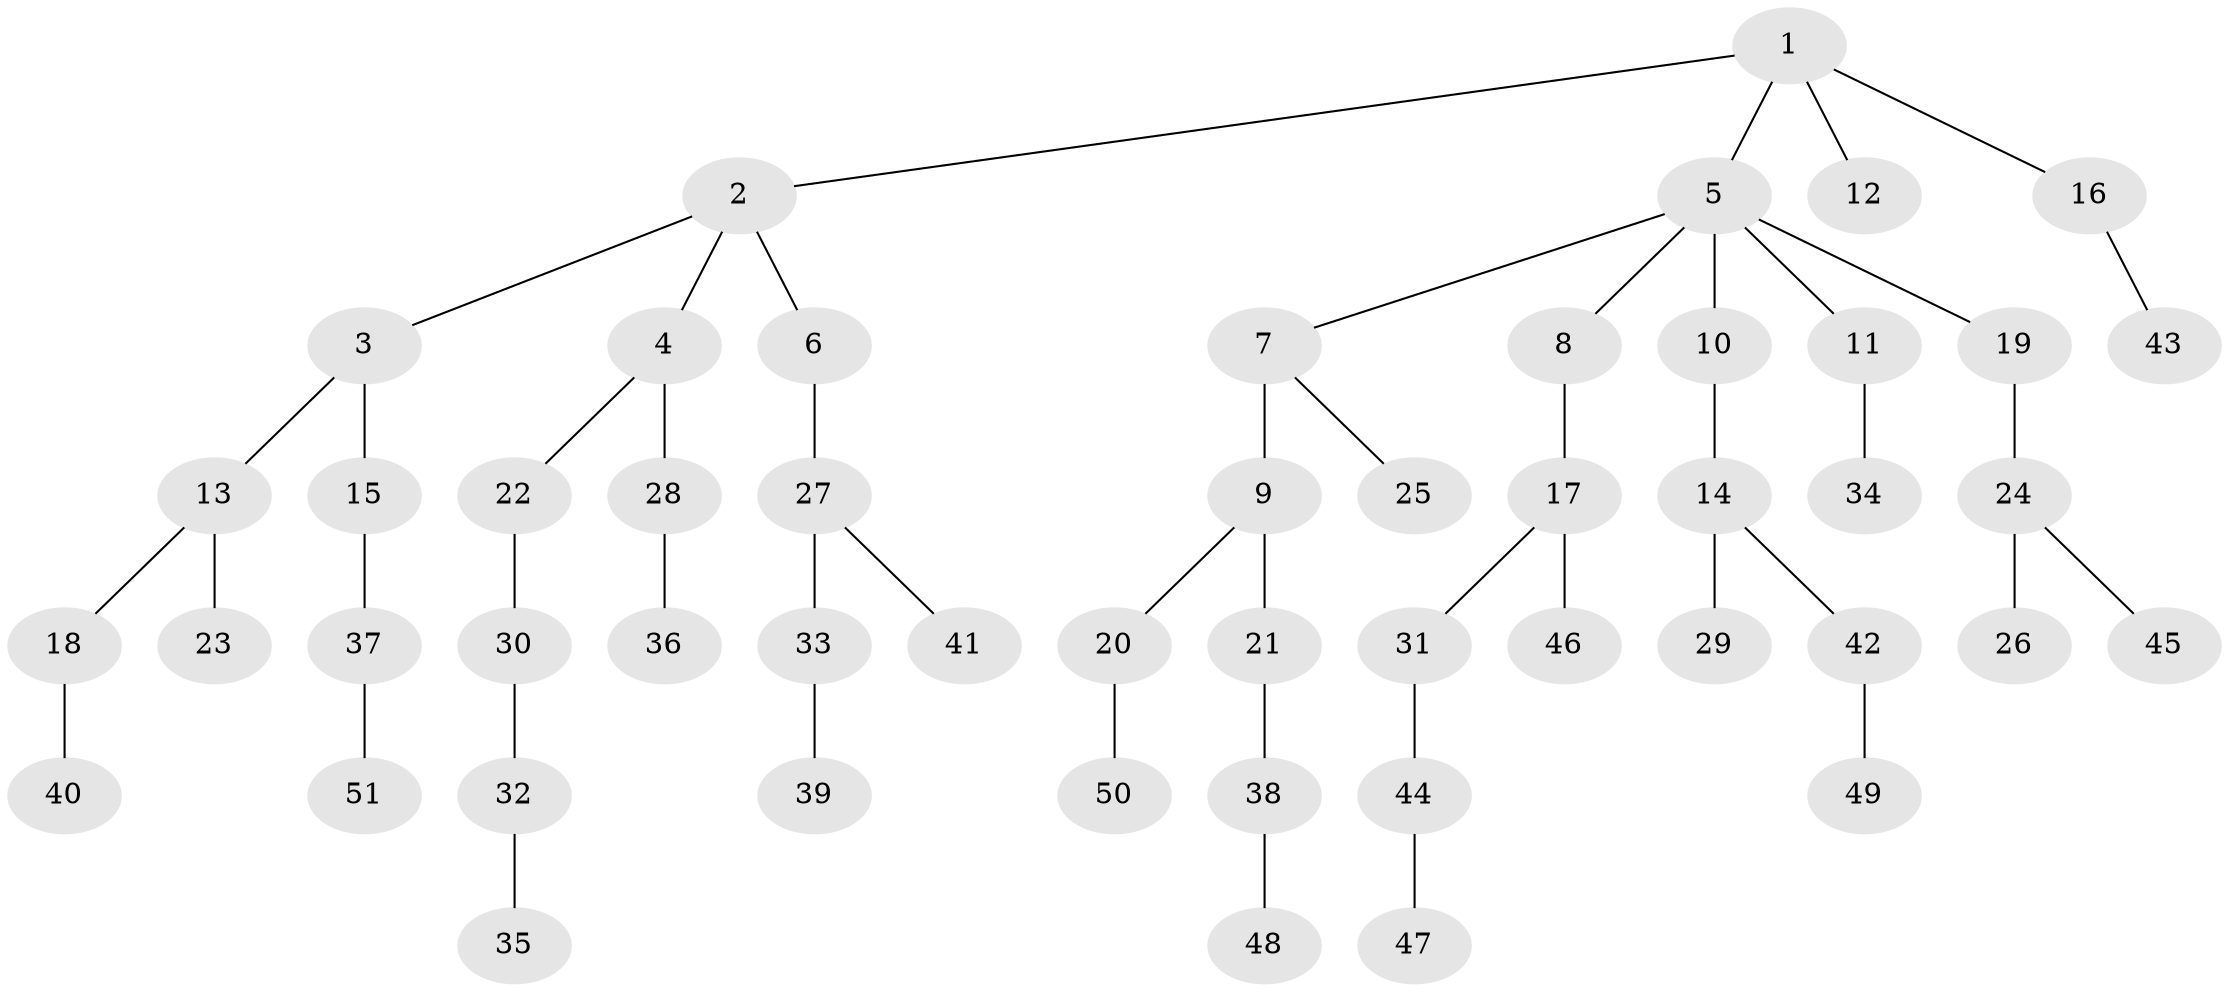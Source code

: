 // original degree distribution, {4: 0.061224489795918366, 5: 0.02040816326530612, 3: 0.21428571428571427, 2: 0.23469387755102042, 6: 0.01020408163265306, 1: 0.45918367346938777}
// Generated by graph-tools (version 1.1) at 2025/51/03/04/25 22:51:57]
// undirected, 51 vertices, 50 edges
graph export_dot {
  node [color=gray90,style=filled];
  1;
  2;
  3;
  4;
  5;
  6;
  7;
  8;
  9;
  10;
  11;
  12;
  13;
  14;
  15;
  16;
  17;
  18;
  19;
  20;
  21;
  22;
  23;
  24;
  25;
  26;
  27;
  28;
  29;
  30;
  31;
  32;
  33;
  34;
  35;
  36;
  37;
  38;
  39;
  40;
  41;
  42;
  43;
  44;
  45;
  46;
  47;
  48;
  49;
  50;
  51;
  1 -- 2 [weight=1.0];
  1 -- 5 [weight=1.0];
  1 -- 12 [weight=1.0];
  1 -- 16 [weight=1.0];
  2 -- 3 [weight=1.0];
  2 -- 4 [weight=1.0];
  2 -- 6 [weight=1.0];
  3 -- 13 [weight=1.0];
  3 -- 15 [weight=1.0];
  4 -- 22 [weight=1.0];
  4 -- 28 [weight=1.0];
  5 -- 7 [weight=1.0];
  5 -- 8 [weight=1.0];
  5 -- 10 [weight=1.0];
  5 -- 11 [weight=1.0];
  5 -- 19 [weight=1.0];
  6 -- 27 [weight=1.0];
  7 -- 9 [weight=3.0];
  7 -- 25 [weight=1.0];
  8 -- 17 [weight=1.0];
  9 -- 20 [weight=1.0];
  9 -- 21 [weight=1.0];
  10 -- 14 [weight=1.0];
  11 -- 34 [weight=1.0];
  13 -- 18 [weight=1.0];
  13 -- 23 [weight=1.0];
  14 -- 29 [weight=1.0];
  14 -- 42 [weight=1.0];
  15 -- 37 [weight=1.0];
  16 -- 43 [weight=1.0];
  17 -- 31 [weight=1.0];
  17 -- 46 [weight=1.0];
  18 -- 40 [weight=1.0];
  19 -- 24 [weight=1.0];
  20 -- 50 [weight=1.0];
  21 -- 38 [weight=2.0];
  22 -- 30 [weight=1.0];
  24 -- 26 [weight=2.0];
  24 -- 45 [weight=1.0];
  27 -- 33 [weight=1.0];
  27 -- 41 [weight=1.0];
  28 -- 36 [weight=2.0];
  30 -- 32 [weight=1.0];
  31 -- 44 [weight=1.0];
  32 -- 35 [weight=1.0];
  33 -- 39 [weight=2.0];
  37 -- 51 [weight=1.0];
  38 -- 48 [weight=1.0];
  42 -- 49 [weight=1.0];
  44 -- 47 [weight=1.0];
}
